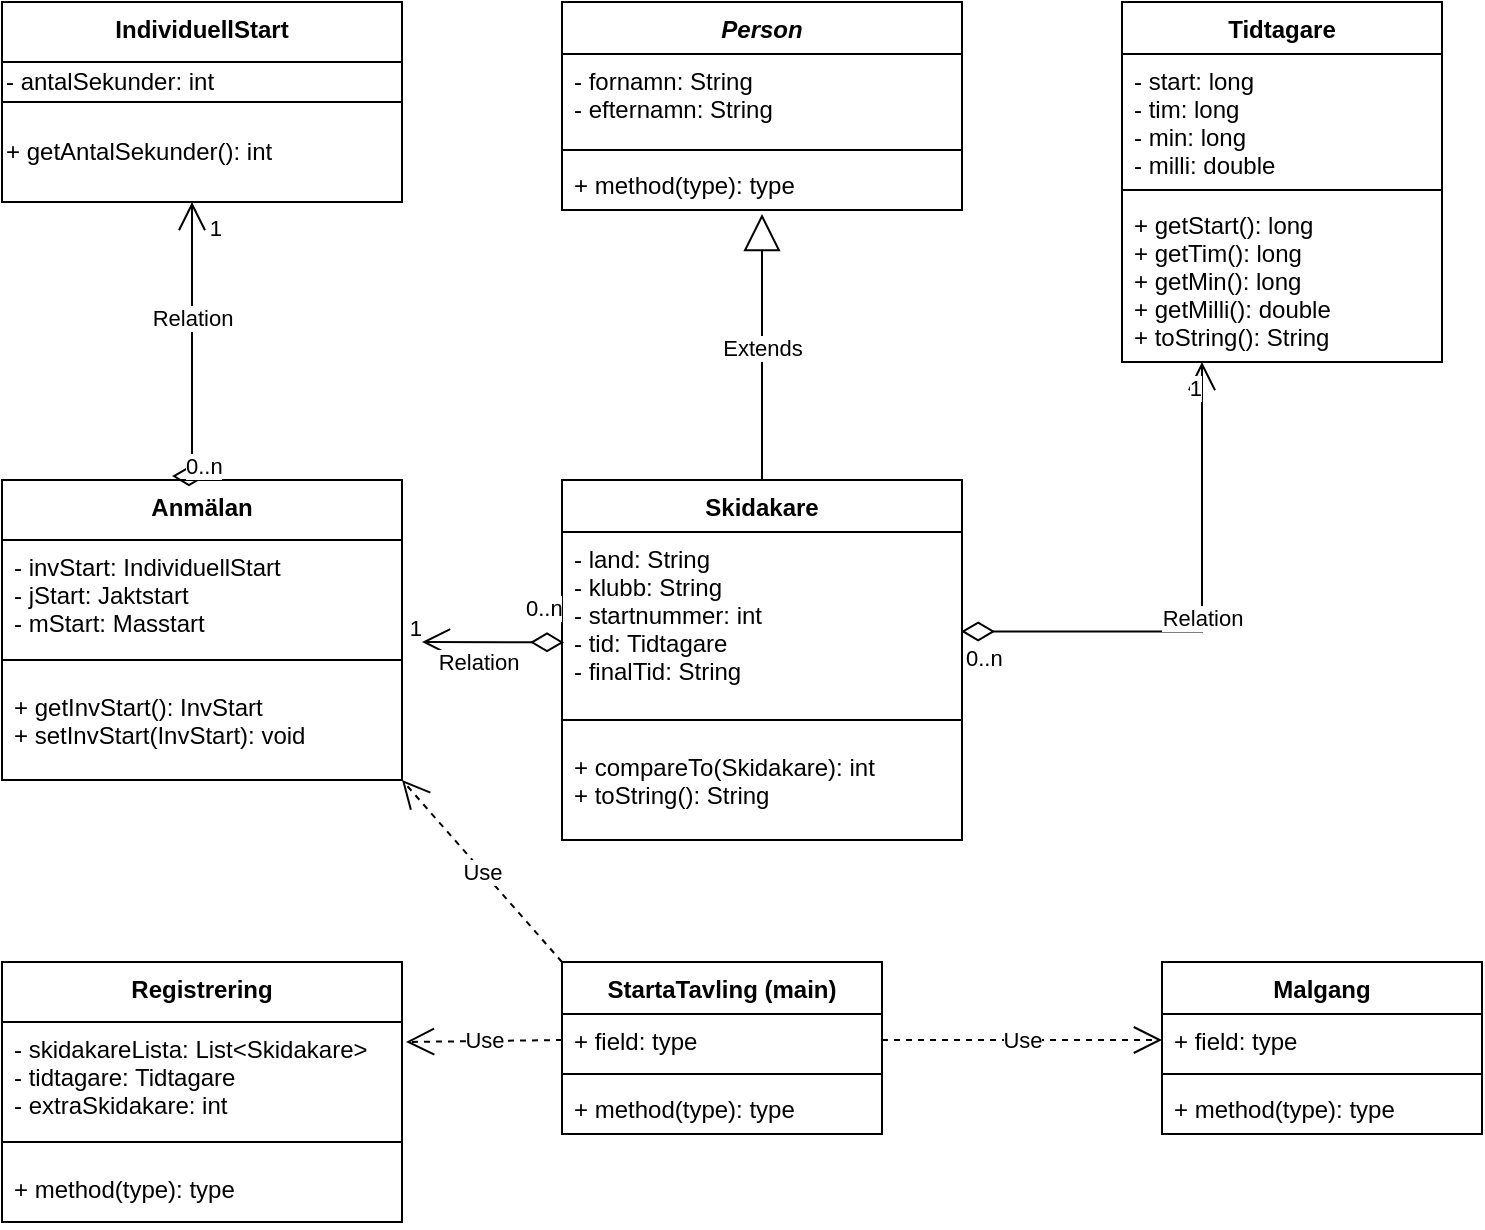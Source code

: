 <mxfile version="16.1.2" type="device"><diagram id="I8vB07AJEckEHLMapsp4" name="Page-1"><mxGraphModel dx="1422" dy="885" grid="1" gridSize="10" guides="1" tooltips="1" connect="1" arrows="1" fold="1" page="1" pageScale="1" pageWidth="850" pageHeight="1100" math="0" shadow="0"><root><mxCell id="0"/><mxCell id="1" parent="0"/><mxCell id="OWX_tHRS28gkPgZlSugh-1" value="Person" style="swimlane;fontStyle=3;align=center;verticalAlign=top;childLayout=stackLayout;horizontal=1;startSize=26;horizontalStack=0;resizeParent=1;resizeParentMax=0;resizeLast=0;collapsible=1;marginBottom=0;" parent="1" vertex="1"><mxGeometry x="320" y="40" width="200" height="104" as="geometry"><mxRectangle x="340" y="410" width="100" height="26" as="alternateBounds"/></mxGeometry></mxCell><mxCell id="OWX_tHRS28gkPgZlSugh-19" value="- fornamn: String&#xA;- efternamn: String&#xA;" style="text;strokeColor=none;fillColor=none;align=left;verticalAlign=top;spacingLeft=4;spacingRight=4;overflow=hidden;rotatable=0;points=[[0,0.5],[1,0.5]];portConstraint=eastwest;" parent="OWX_tHRS28gkPgZlSugh-1" vertex="1"><mxGeometry y="26" width="200" height="44" as="geometry"/></mxCell><mxCell id="OWX_tHRS28gkPgZlSugh-3" value="" style="line;strokeWidth=1;fillColor=none;align=left;verticalAlign=middle;spacingTop=-1;spacingLeft=3;spacingRight=3;rotatable=0;labelPosition=right;points=[];portConstraint=eastwest;" parent="OWX_tHRS28gkPgZlSugh-1" vertex="1"><mxGeometry y="70" width="200" height="8" as="geometry"/></mxCell><mxCell id="OWX_tHRS28gkPgZlSugh-4" value="+ method(type): type" style="text;strokeColor=none;fillColor=none;align=left;verticalAlign=top;spacingLeft=4;spacingRight=4;overflow=hidden;rotatable=0;points=[[0,0.5],[1,0.5]];portConstraint=eastwest;" parent="OWX_tHRS28gkPgZlSugh-1" vertex="1"><mxGeometry y="78" width="200" height="26" as="geometry"/></mxCell><mxCell id="OWX_tHRS28gkPgZlSugh-9" value="Skidakare" style="swimlane;fontStyle=1;align=center;verticalAlign=top;childLayout=stackLayout;horizontal=1;startSize=26;horizontalStack=0;resizeParent=1;resizeParentMax=0;resizeLast=0;collapsible=1;marginBottom=0;" parent="1" vertex="1"><mxGeometry x="320" y="279" width="200" height="180" as="geometry"/></mxCell><mxCell id="OWX_tHRS28gkPgZlSugh-10" value="- land: String&#xA;- klubb: String&#xA;- startnummer: int&#xA;- tid: Tidtagare&#xA;- finalTid: String" style="text;strokeColor=none;fillColor=none;align=left;verticalAlign=top;spacingLeft=4;spacingRight=4;overflow=hidden;rotatable=0;points=[[0,0.5],[1,0.5]];portConstraint=eastwest;" parent="OWX_tHRS28gkPgZlSugh-9" vertex="1"><mxGeometry y="26" width="200" height="84" as="geometry"/></mxCell><mxCell id="OWX_tHRS28gkPgZlSugh-11" value="" style="line;strokeWidth=1;fillColor=none;align=left;verticalAlign=middle;spacingTop=-1;spacingLeft=3;spacingRight=3;rotatable=0;labelPosition=right;points=[];portConstraint=eastwest;" parent="OWX_tHRS28gkPgZlSugh-9" vertex="1"><mxGeometry y="110" width="200" height="20" as="geometry"/></mxCell><mxCell id="OWX_tHRS28gkPgZlSugh-12" value="+ compareTo(Skidakare): int&#xA;+ toString(): String&#xA;" style="text;strokeColor=none;fillColor=none;align=left;verticalAlign=top;spacingLeft=4;spacingRight=4;overflow=hidden;rotatable=0;points=[[0,0.5],[1,0.5]];portConstraint=eastwest;" parent="OWX_tHRS28gkPgZlSugh-9" vertex="1"><mxGeometry y="130" width="200" height="50" as="geometry"/></mxCell><mxCell id="OWX_tHRS28gkPgZlSugh-13" value="Tidtagare" style="swimlane;fontStyle=1;align=center;verticalAlign=top;childLayout=stackLayout;horizontal=1;startSize=26;horizontalStack=0;resizeParent=1;resizeParentMax=0;resizeLast=0;collapsible=1;marginBottom=0;" parent="1" vertex="1"><mxGeometry x="600" y="40" width="160" height="180" as="geometry"/></mxCell><mxCell id="OWX_tHRS28gkPgZlSugh-14" value="- start: long&#xA;- tim: long&#xA;- min: long&#xA;- milli: double" style="text;strokeColor=none;fillColor=none;align=left;verticalAlign=top;spacingLeft=4;spacingRight=4;overflow=hidden;rotatable=0;points=[[0,0.5],[1,0.5]];portConstraint=eastwest;" parent="OWX_tHRS28gkPgZlSugh-13" vertex="1"><mxGeometry y="26" width="160" height="64" as="geometry"/></mxCell><mxCell id="OWX_tHRS28gkPgZlSugh-15" value="" style="line;strokeWidth=1;fillColor=none;align=left;verticalAlign=middle;spacingTop=-1;spacingLeft=3;spacingRight=3;rotatable=0;labelPosition=right;points=[];portConstraint=eastwest;" parent="OWX_tHRS28gkPgZlSugh-13" vertex="1"><mxGeometry y="90" width="160" height="8" as="geometry"/></mxCell><mxCell id="OWX_tHRS28gkPgZlSugh-16" value="+ getStart(): long&#xA;+ getTim(): long&#xA;+ getMin(): long&#xA;+ getMilli(): double&#xA;+ toString(): String" style="text;strokeColor=none;fillColor=none;align=left;verticalAlign=top;spacingLeft=4;spacingRight=4;overflow=hidden;rotatable=0;points=[[0,0.5],[1,0.5]];portConstraint=eastwest;" parent="OWX_tHRS28gkPgZlSugh-13" vertex="1"><mxGeometry y="98" width="160" height="82" as="geometry"/></mxCell><mxCell id="46bjXn0UC-kt784Qhlb_-1" value="IndividuellStart" style="swimlane;fontStyle=1;align=center;verticalAlign=top;childLayout=stackLayout;horizontal=1;startSize=30;horizontalStack=0;resizeParent=1;resizeParentMax=0;resizeLast=0;collapsible=1;marginBottom=0;" parent="1" vertex="1"><mxGeometry x="40" y="40" width="200" height="100" as="geometry"><mxRectangle x="80" y="150" width="120" height="30" as="alternateBounds"/></mxGeometry></mxCell><mxCell id="46bjXn0UC-kt784Qhlb_-8" value="- antalSekunder: int" style="text;html=1;align=left;verticalAlign=middle;resizable=0;points=[];autosize=1;strokeColor=none;fillColor=none;" parent="46bjXn0UC-kt784Qhlb_-1" vertex="1"><mxGeometry y="30" width="200" height="20" as="geometry"/></mxCell><mxCell id="46bjXn0UC-kt784Qhlb_-7" value="+ getAntalSekunder(): int" style="rounded=0;whiteSpace=wrap;html=1;align=left;" parent="46bjXn0UC-kt784Qhlb_-1" vertex="1"><mxGeometry y="50" width="200" height="50" as="geometry"/></mxCell><mxCell id="46bjXn0UC-kt784Qhlb_-13" value="Anmälan" style="swimlane;fontStyle=1;align=center;verticalAlign=top;childLayout=stackLayout;horizontal=1;startSize=30;horizontalStack=0;resizeParent=1;resizeParentMax=0;resizeLast=0;collapsible=1;marginBottom=0;" parent="1" vertex="1"><mxGeometry x="40" y="279" width="200" height="150" as="geometry"/></mxCell><mxCell id="46bjXn0UC-kt784Qhlb_-14" value="- invStart: IndividuellStart&#xA;&#9;- jStart: Jaktstart &#xA;&#9;- mStart: Masstart" style="text;strokeColor=none;fillColor=none;align=left;verticalAlign=top;spacingLeft=4;spacingRight=4;overflow=hidden;rotatable=0;points=[[0,0.5],[1,0.5]];portConstraint=eastwest;" parent="46bjXn0UC-kt784Qhlb_-13" vertex="1"><mxGeometry y="30" width="200" height="50" as="geometry"/></mxCell><mxCell id="46bjXn0UC-kt784Qhlb_-15" value="" style="line;strokeWidth=1;fillColor=none;align=left;verticalAlign=middle;spacingTop=-1;spacingLeft=3;spacingRight=3;rotatable=0;labelPosition=right;points=[];portConstraint=eastwest;" parent="46bjXn0UC-kt784Qhlb_-13" vertex="1"><mxGeometry y="80" width="200" height="20" as="geometry"/></mxCell><mxCell id="46bjXn0UC-kt784Qhlb_-16" value="+ getInvStart(): InvStart&#xA;+ setInvStart(InvStart): void" style="text;strokeColor=none;fillColor=none;align=left;verticalAlign=top;spacingLeft=4;spacingRight=4;overflow=hidden;rotatable=0;points=[[0,0.5],[1,0.5]];portConstraint=eastwest;" parent="46bjXn0UC-kt784Qhlb_-13" vertex="1"><mxGeometry y="100" width="200" height="50" as="geometry"/></mxCell><mxCell id="46bjXn0UC-kt784Qhlb_-24" value="Relation" style="endArrow=open;html=1;endSize=12;startArrow=diamondThin;startSize=14;startFill=0;edgeStyle=orthogonalEdgeStyle;rounded=0;exitX=0.425;exitY=-0.013;exitDx=0;exitDy=0;exitPerimeter=0;align=center;" parent="1" source="46bjXn0UC-kt784Qhlb_-13" target="46bjXn0UC-kt784Qhlb_-7" edge="1"><mxGeometry x="0.219" relative="1" as="geometry"><mxPoint x="80" y="200" as="sourcePoint"/><mxPoint x="140" y="140" as="targetPoint"/><Array as="points"><mxPoint x="135" y="160"/><mxPoint x="135" y="160"/></Array><mxPoint as="offset"/></mxGeometry></mxCell><mxCell id="46bjXn0UC-kt784Qhlb_-25" value="0..n" style="edgeLabel;resizable=0;html=1;align=left;verticalAlign=top;" parent="46bjXn0UC-kt784Qhlb_-24" connectable="0" vertex="1"><mxGeometry x="-1" relative="1" as="geometry"><mxPoint x="5" y="-18" as="offset"/></mxGeometry></mxCell><mxCell id="46bjXn0UC-kt784Qhlb_-26" value="1" style="edgeLabel;resizable=0;html=1;align=right;verticalAlign=top;" parent="46bjXn0UC-kt784Qhlb_-24" connectable="0" vertex="1"><mxGeometry x="1" relative="1" as="geometry"><mxPoint x="15" as="offset"/></mxGeometry></mxCell><mxCell id="46bjXn0UC-kt784Qhlb_-27" value="Extends" style="endArrow=block;endSize=16;endFill=0;html=1;rounded=0;entryX=0.5;entryY=1.077;entryDx=0;entryDy=0;entryPerimeter=0;exitX=0.5;exitY=0;exitDx=0;exitDy=0;" parent="1" source="OWX_tHRS28gkPgZlSugh-9" target="OWX_tHRS28gkPgZlSugh-4" edge="1"><mxGeometry width="160" relative="1" as="geometry"><mxPoint x="310" y="240" as="sourcePoint"/><mxPoint x="470" y="240" as="targetPoint"/></mxGeometry></mxCell><mxCell id="46bjXn0UC-kt784Qhlb_-31" value="Relation" style="endArrow=open;html=1;endSize=12;startArrow=diamondThin;startSize=14;startFill=0;edgeStyle=orthogonalEdgeStyle;rounded=0;exitX=0.998;exitY=0.592;exitDx=0;exitDy=0;exitPerimeter=0;" parent="1" source="OWX_tHRS28gkPgZlSugh-10" edge="1"><mxGeometry relative="1" as="geometry"><mxPoint x="520" y="353.66" as="sourcePoint"/><mxPoint x="640" y="220" as="targetPoint"/><Array as="points"><mxPoint x="640" y="355"/><mxPoint x="640" y="220"/></Array><mxPoint as="offset"/></mxGeometry></mxCell><mxCell id="46bjXn0UC-kt784Qhlb_-32" value="0..n" style="edgeLabel;resizable=0;html=1;align=left;verticalAlign=top;" parent="46bjXn0UC-kt784Qhlb_-31" connectable="0" vertex="1"><mxGeometry x="-1" relative="1" as="geometry"/></mxCell><mxCell id="46bjXn0UC-kt784Qhlb_-33" value="1" style="edgeLabel;resizable=0;html=1;align=right;verticalAlign=top;" parent="46bjXn0UC-kt784Qhlb_-31" connectable="0" vertex="1"><mxGeometry x="1" relative="1" as="geometry"/></mxCell><mxCell id="46bjXn0UC-kt784Qhlb_-34" value="Relation" style="endArrow=open;html=1;endSize=12;startArrow=diamondThin;startSize=14;startFill=0;edgeStyle=orthogonalEdgeStyle;rounded=0;exitX=0.005;exitY=0.657;exitDx=0;exitDy=0;exitPerimeter=0;" parent="1" source="OWX_tHRS28gkPgZlSugh-10" edge="1"><mxGeometry x="0.214" y="10" relative="1" as="geometry"><mxPoint x="290" y="360" as="sourcePoint"/><mxPoint x="250" y="360" as="targetPoint"/><Array as="points"><mxPoint x="250" y="360"/></Array><mxPoint as="offset"/></mxGeometry></mxCell><mxCell id="46bjXn0UC-kt784Qhlb_-35" value="0..n" style="edgeLabel;resizable=0;html=1;align=left;verticalAlign=top;" parent="46bjXn0UC-kt784Qhlb_-34" connectable="0" vertex="1"><mxGeometry x="-1" relative="1" as="geometry"><mxPoint x="-21" y="-30" as="offset"/></mxGeometry></mxCell><mxCell id="46bjXn0UC-kt784Qhlb_-36" value="1" style="edgeLabel;resizable=0;html=1;align=right;verticalAlign=top;" parent="46bjXn0UC-kt784Qhlb_-34" connectable="0" vertex="1"><mxGeometry x="1" relative="1" as="geometry"><mxPoint y="-20" as="offset"/></mxGeometry></mxCell><mxCell id="46bjXn0UC-kt784Qhlb_-37" value="Malgang&#xA;" style="swimlane;fontStyle=1;align=center;verticalAlign=top;childLayout=stackLayout;horizontal=1;startSize=26;horizontalStack=0;resizeParent=1;resizeParentMax=0;resizeLast=0;collapsible=1;marginBottom=0;" parent="1" vertex="1"><mxGeometry x="620" y="520" width="160" height="86" as="geometry"/></mxCell><mxCell id="46bjXn0UC-kt784Qhlb_-38" value="+ field: type" style="text;strokeColor=none;fillColor=none;align=left;verticalAlign=top;spacingLeft=4;spacingRight=4;overflow=hidden;rotatable=0;points=[[0,0.5],[1,0.5]];portConstraint=eastwest;" parent="46bjXn0UC-kt784Qhlb_-37" vertex="1"><mxGeometry y="26" width="160" height="26" as="geometry"/></mxCell><mxCell id="46bjXn0UC-kt784Qhlb_-39" value="" style="line;strokeWidth=1;fillColor=none;align=left;verticalAlign=middle;spacingTop=-1;spacingLeft=3;spacingRight=3;rotatable=0;labelPosition=right;points=[];portConstraint=eastwest;" parent="46bjXn0UC-kt784Qhlb_-37" vertex="1"><mxGeometry y="52" width="160" height="8" as="geometry"/></mxCell><mxCell id="46bjXn0UC-kt784Qhlb_-40" value="+ method(type): type" style="text;strokeColor=none;fillColor=none;align=left;verticalAlign=top;spacingLeft=4;spacingRight=4;overflow=hidden;rotatable=0;points=[[0,0.5],[1,0.5]];portConstraint=eastwest;" parent="46bjXn0UC-kt784Qhlb_-37" vertex="1"><mxGeometry y="60" width="160" height="26" as="geometry"/></mxCell><mxCell id="Adme3j_jEzoNSUIgTmF_-3" value="StartaTavling (main)" style="swimlane;fontStyle=1;align=center;verticalAlign=top;childLayout=stackLayout;horizontal=1;startSize=26;horizontalStack=0;resizeParent=1;resizeParentMax=0;resizeLast=0;collapsible=1;marginBottom=0;" parent="1" vertex="1"><mxGeometry x="320" y="520" width="160" height="86" as="geometry"/></mxCell><mxCell id="Adme3j_jEzoNSUIgTmF_-4" value="+ field: type" style="text;strokeColor=none;fillColor=none;align=left;verticalAlign=top;spacingLeft=4;spacingRight=4;overflow=hidden;rotatable=0;points=[[0,0.5],[1,0.5]];portConstraint=eastwest;" parent="Adme3j_jEzoNSUIgTmF_-3" vertex="1"><mxGeometry y="26" width="160" height="26" as="geometry"/></mxCell><mxCell id="Adme3j_jEzoNSUIgTmF_-5" value="" style="line;strokeWidth=1;fillColor=none;align=left;verticalAlign=middle;spacingTop=-1;spacingLeft=3;spacingRight=3;rotatable=0;labelPosition=right;points=[];portConstraint=eastwest;" parent="Adme3j_jEzoNSUIgTmF_-3" vertex="1"><mxGeometry y="52" width="160" height="8" as="geometry"/></mxCell><mxCell id="Adme3j_jEzoNSUIgTmF_-6" value="+ method(type): type" style="text;strokeColor=none;fillColor=none;align=left;verticalAlign=top;spacingLeft=4;spacingRight=4;overflow=hidden;rotatable=0;points=[[0,0.5],[1,0.5]];portConstraint=eastwest;" parent="Adme3j_jEzoNSUIgTmF_-3" vertex="1"><mxGeometry y="60" width="160" height="26" as="geometry"/></mxCell><mxCell id="yrMD3sy96wADi1FRfmmc-1" value="Registrering" style="swimlane;fontStyle=1;align=center;verticalAlign=top;childLayout=stackLayout;horizontal=1;startSize=30;horizontalStack=0;resizeParent=1;resizeParentMax=0;resizeLast=0;collapsible=1;marginBottom=0;" vertex="1" parent="1"><mxGeometry x="40" y="520" width="200" height="130" as="geometry"/></mxCell><mxCell id="yrMD3sy96wADi1FRfmmc-2" value="- skidakareLista: List&lt;Skidakare&gt; &#xA;- tidtagare: Tidtagare &#xA;- extraSkidakare: int" style="text;strokeColor=none;fillColor=none;align=left;verticalAlign=top;spacingLeft=4;spacingRight=4;overflow=hidden;rotatable=0;points=[[0,0.5],[1,0.5]];portConstraint=eastwest;" vertex="1" parent="yrMD3sy96wADi1FRfmmc-1"><mxGeometry y="30" width="200" height="50" as="geometry"/></mxCell><mxCell id="yrMD3sy96wADi1FRfmmc-3" value="" style="line;strokeWidth=1;fillColor=none;align=left;verticalAlign=middle;spacingTop=-1;spacingLeft=3;spacingRight=3;rotatable=0;labelPosition=right;points=[];portConstraint=eastwest;" vertex="1" parent="yrMD3sy96wADi1FRfmmc-1"><mxGeometry y="80" width="200" height="20" as="geometry"/></mxCell><mxCell id="yrMD3sy96wADi1FRfmmc-4" value="+ method(type): type" style="text;strokeColor=none;fillColor=none;align=left;verticalAlign=top;spacingLeft=4;spacingRight=4;overflow=hidden;rotatable=0;points=[[0,0.5],[1,0.5]];portConstraint=eastwest;" vertex="1" parent="yrMD3sy96wADi1FRfmmc-1"><mxGeometry y="100" width="200" height="30" as="geometry"/></mxCell><mxCell id="yrMD3sy96wADi1FRfmmc-6" value="Use" style="endArrow=open;endSize=12;dashed=1;html=1;rounded=0;exitX=0;exitY=0;exitDx=0;exitDy=0;entryX=1;entryY=1;entryDx=0;entryDy=0;" edge="1" parent="1" source="Adme3j_jEzoNSUIgTmF_-3" target="46bjXn0UC-kt784Qhlb_-13"><mxGeometry width="160" relative="1" as="geometry"><mxPoint x="270" y="562.5" as="sourcePoint"/><mxPoint x="430" y="562.5" as="targetPoint"/></mxGeometry></mxCell><mxCell id="yrMD3sy96wADi1FRfmmc-7" value="Use" style="endArrow=open;endSize=12;dashed=1;html=1;rounded=0;entryX=0;entryY=0.5;entryDx=0;entryDy=0;exitX=1;exitY=0.5;exitDx=0;exitDy=0;" edge="1" parent="1" source="Adme3j_jEzoNSUIgTmF_-4" target="46bjXn0UC-kt784Qhlb_-38"><mxGeometry width="160" relative="1" as="geometry"><mxPoint x="345" y="600" as="sourcePoint"/><mxPoint x="505" y="600" as="targetPoint"/></mxGeometry></mxCell><mxCell id="yrMD3sy96wADi1FRfmmc-8" value="Use" style="endArrow=open;endSize=12;dashed=1;html=1;rounded=0;entryX=1.01;entryY=0.2;entryDx=0;entryDy=0;exitX=0;exitY=0.5;exitDx=0;exitDy=0;entryPerimeter=0;" edge="1" parent="1" source="Adme3j_jEzoNSUIgTmF_-4" target="yrMD3sy96wADi1FRfmmc-2"><mxGeometry width="160" relative="1" as="geometry"><mxPoint x="240" y="500" as="sourcePoint"/><mxPoint x="400" y="720" as="targetPoint"/></mxGeometry></mxCell></root></mxGraphModel></diagram></mxfile>